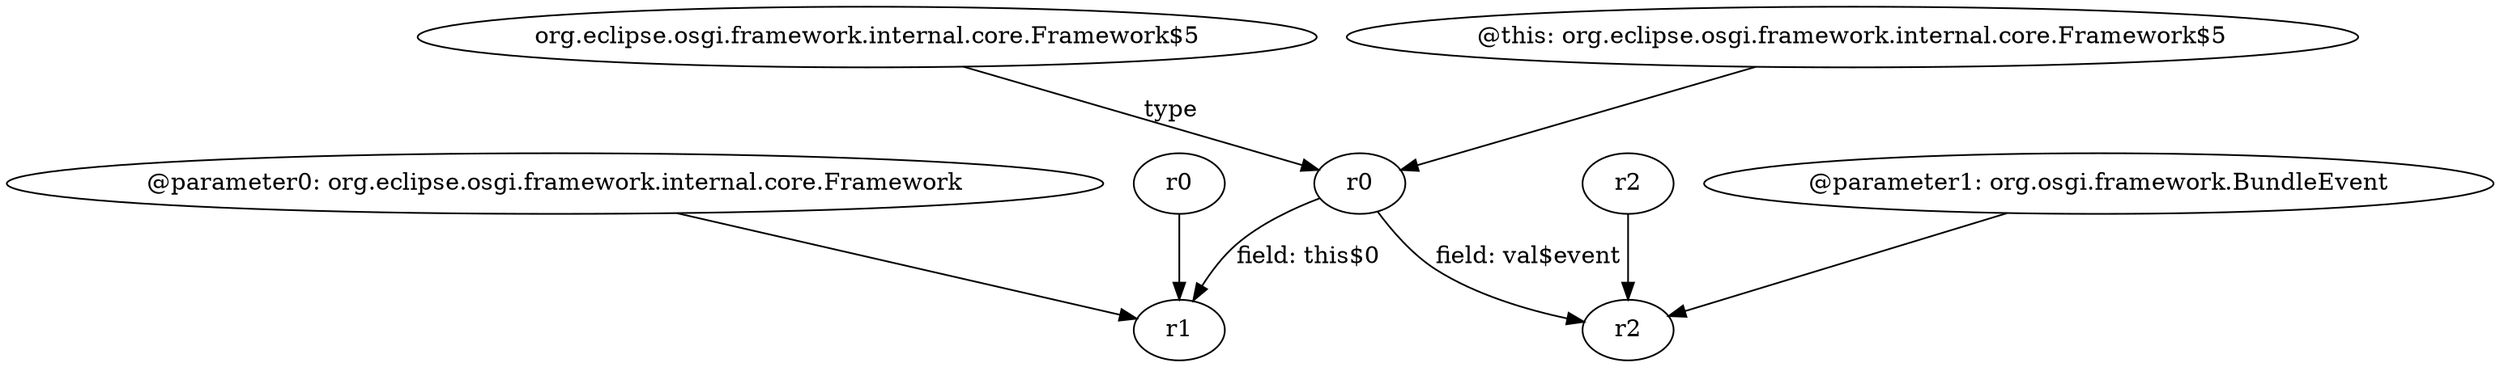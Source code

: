 digraph g {
0[label="r0"]
1[label="r1"]
0->1[label="field: this$0"]
2[label="r0"]
2->1[label=""]
3[label="r2"]
4[label="r2"]
3->4[label=""]
5[label="org.eclipse.osgi.framework.internal.core.Framework$5"]
5->0[label="type"]
6[label="@parameter0: org.eclipse.osgi.framework.internal.core.Framework"]
6->1[label=""]
7[label="@parameter1: org.osgi.framework.BundleEvent"]
7->4[label=""]
8[label="@this: org.eclipse.osgi.framework.internal.core.Framework$5"]
8->0[label=""]
0->4[label="field: val$event"]
}